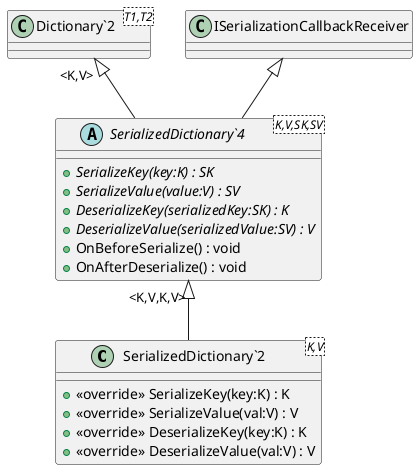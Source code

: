 @startuml
class "SerializedDictionary`2"<K,V> {
    + <<override>> SerializeKey(key:K) : K
    + <<override>> SerializeValue(val:V) : V
    + <<override>> DeserializeKey(key:K) : K
    + <<override>> DeserializeValue(val:V) : V
}
abstract class "SerializedDictionary`4"<K,V,SK,SV> {
    + {abstract} SerializeKey(key:K) : SK
    + {abstract} SerializeValue(value:V) : SV
    + {abstract} DeserializeKey(serializedKey:SK) : K
    + {abstract} DeserializeValue(serializedValue:SV) : V
    + OnBeforeSerialize() : void
    + OnAfterDeserialize() : void
}
class "Dictionary`2"<T1,T2> {
}
"SerializedDictionary`4" "<K,V,K,V>" <|-- "SerializedDictionary`2"
"Dictionary`2" "<K,V>" <|-- "SerializedDictionary`4"
ISerializationCallbackReceiver <|-- "SerializedDictionary`4"
@enduml
